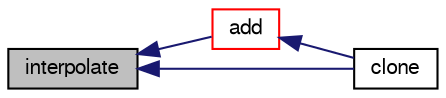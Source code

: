 digraph "interpolate"
{
  bgcolor="transparent";
  edge [fontname="FreeSans",fontsize="10",labelfontname="FreeSans",labelfontsize="10"];
  node [fontname="FreeSans",fontsize="10",shape=record];
  rankdir="LR";
  Node42 [label="interpolate",height=0.2,width=0.4,color="black", fillcolor="grey75", style="filled", fontcolor="black"];
  Node42 -> Node43 [dir="back",color="midnightblue",fontsize="10",style="solid",fontname="FreeSans"];
  Node43 [label="add",height=0.2,width=0.4,color="red",URL="$a24206.html#aacdd5b987030e398238c732fea3a0117",tooltip="Member Functions. "];
  Node43 -> Node44 [dir="back",color="midnightblue",fontsize="10",style="solid",fontname="FreeSans"];
  Node44 [label="clone",height=0.2,width=0.4,color="black",URL="$a24206.html#ac381531cd6a0b2093de96a75f026a2a0",tooltip="Construct and return a clone. "];
  Node42 -> Node44 [dir="back",color="midnightblue",fontsize="10",style="solid",fontname="FreeSans"];
}
